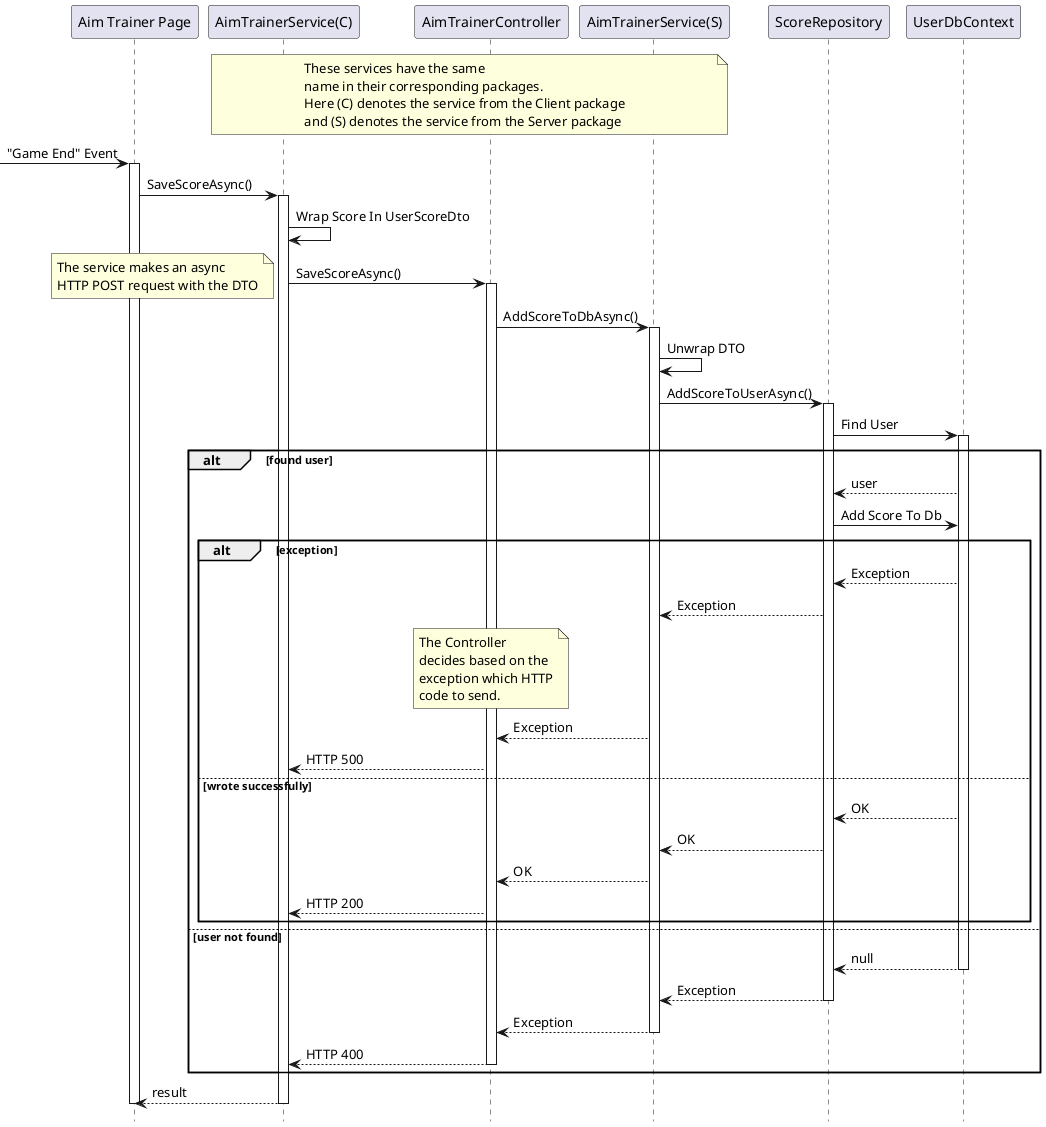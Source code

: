 @startuml
hide footbox
participant "Aim Trainer Page" as Page
participant "AimTrainerService(C)" as ClientService
participant AimTrainerController
participant "AimTrainerService(S)" as ServerService
participant ScoreRepository

note over ClientService, ServerService
    These services have the same
    name in their corresponding packages.
    Here (C) denotes the service from the Client package
    and (S) denotes the service from the Server package
end note

-> Page : "Game End" Event
activate Page
Page -> ClientService : SaveScoreAsync()
activate ClientService
ClientService -> ClientService : Wrap Score In UserScoreDto

ClientService -> AimTrainerController : SaveScoreAsync()
activate AimTrainerController

note top
The service makes an async
HTTP POST request with the DTO
end note

AimTrainerController -> ServerService : AddScoreToDbAsync()
activate ServerService

ServerService -> ServerService : Unwrap DTO
ServerService -> ScoreRepository : AddScoreToUserAsync()
activate ScoreRepository

ScoreRepository -> UserDbContext : Find User
activate UserDbContext

alt found user
    ScoreRepository <-- UserDbContext : user
    ScoreRepository -> UserDbContext : Add Score To Db
    alt exception
        ScoreRepository <-- UserDbContext : Exception
        ServerService <-- ScoreRepository : Exception
        note over AimTrainerController
        The Controller
        decides based on the
        exception which HTTP
        code to send.
        end note
        AimTrainerController <-- ServerService : Exception
        ClientService <-- AimTrainerController : HTTP 500
    else wrote successfully
        ScoreRepository <-- UserDbContext : OK
        ServerService <-- ScoreRepository : OK
        AimTrainerController <-- ServerService : OK
        ClientService <-- AimTrainerController : HTTP 200
    end
else user not found
    ScoreRepository <-- UserDbContext : null
    deactivate UserDbContext
    ServerService <-- ScoreRepository : Exception
    deactivate ScoreRepository
    AimTrainerController <-- ServerService : Exception
    deactivate ServerService
    ClientService <-- AimTrainerController : HTTP 400
    deactivate AimTrainerController
end

Page <-- ClientService : result
deactivate ClientService
deactivate Page
@enduml

